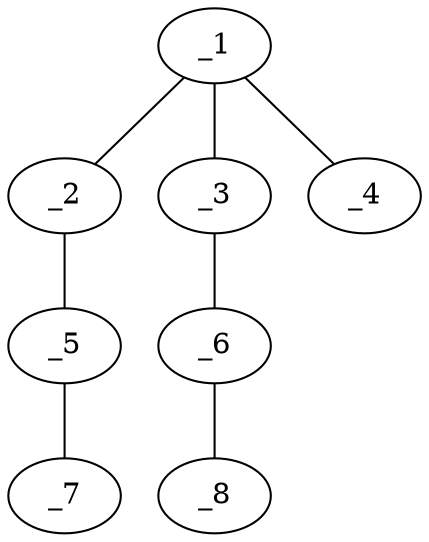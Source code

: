 graph molid8145 {
	_1	 [charge=0,
		chem=1,
		symbol="C  ",
		x="4.5981",
		y="0.25"];
	_2	 [charge=0,
		chem=4,
		symbol="N  ",
		x="5.4641",
		y="0.75"];
	_1 -- _2	 [valence=1];
	_3	 [charge=0,
		chem=4,
		symbol="N  ",
		x="3.7321",
		y="0.75"];
	_1 -- _3	 [valence=1];
	_4	 [charge=0,
		chem=4,
		symbol="N  ",
		x="4.5981",
		y="-0.75"];
	_1 -- _4	 [valence=2];
	_5	 [charge=0,
		chem=1,
		symbol="C  ",
		x="6.3301",
		y="0.25"];
	_2 -- _5	 [valence=1];
	_6	 [charge=0,
		chem=1,
		symbol="C  ",
		x="2.866",
		y="0.25"];
	_3 -- _6	 [valence=1];
	_7	 [charge=0,
		chem=4,
		symbol="N  ",
		x="7.1962",
		y="-0.25"];
	_5 -- _7	 [valence=3];
	_8	 [charge=0,
		chem=4,
		symbol="N  ",
		x=2,
		y="-0.25"];
	_6 -- _8	 [valence=3];
}
